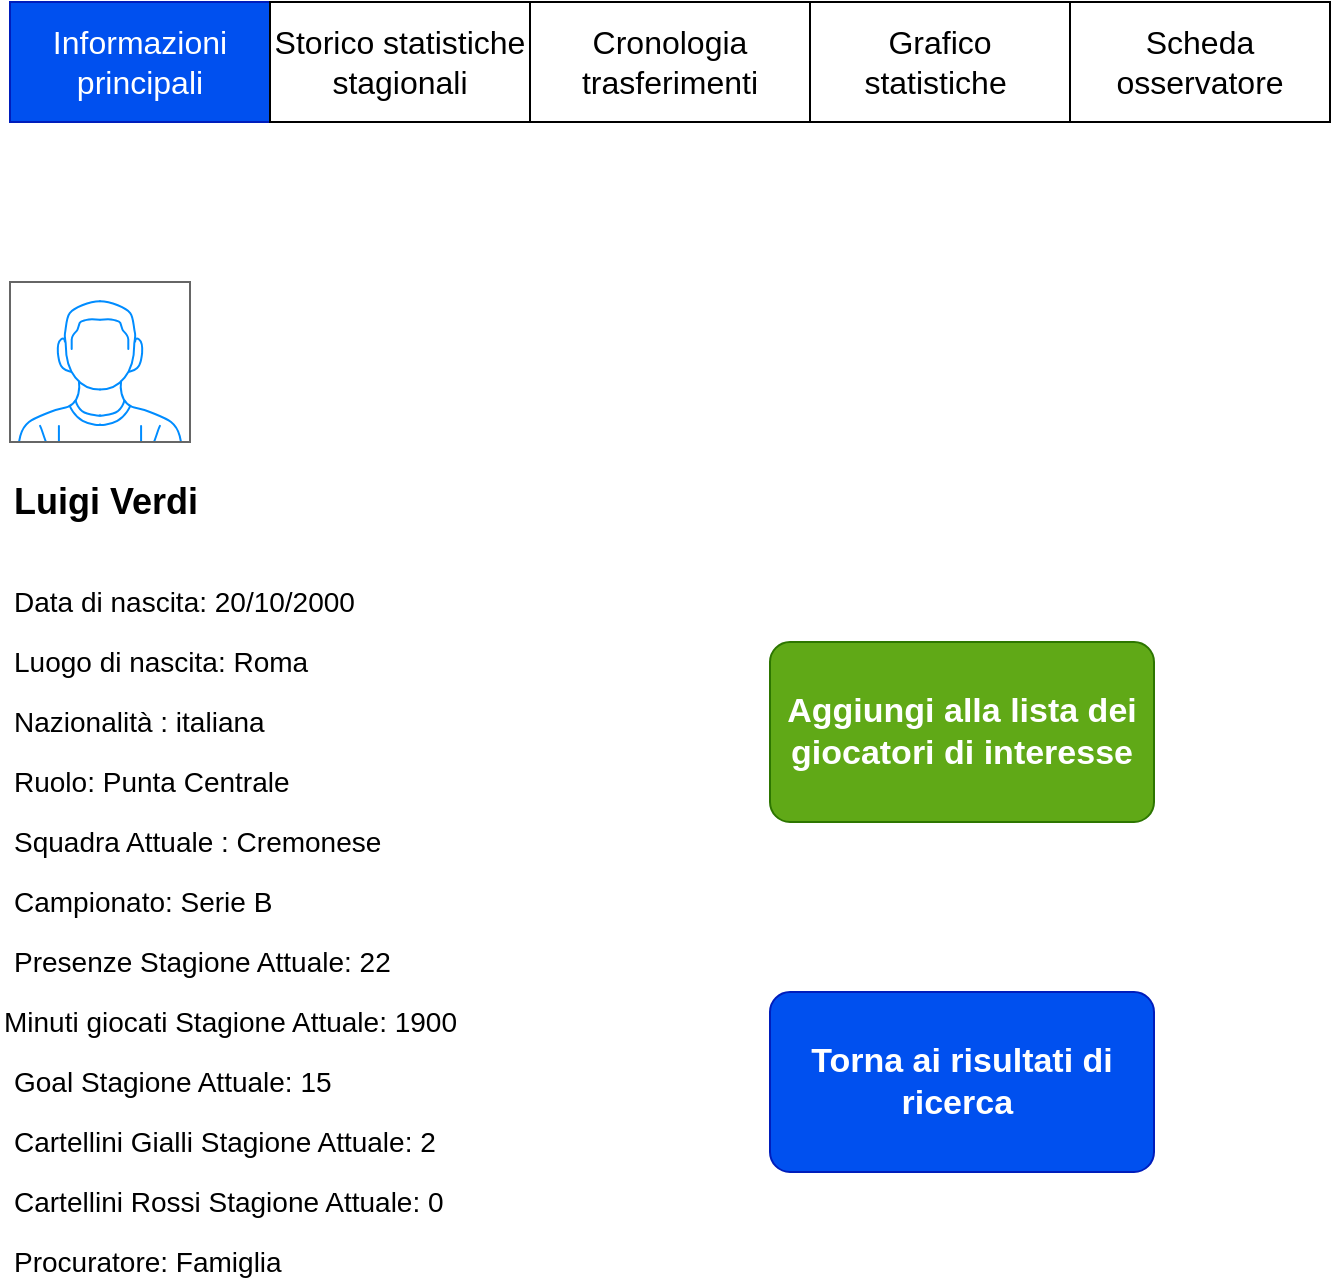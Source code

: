 <mxfile version="12.5.3" type="device"><diagram id="x-QDG0pYbNyyK2jGioUo" name="Page-1"><mxGraphModel dx="1038" dy="607" grid="1" gridSize="10" guides="1" tooltips="1" connect="1" arrows="1" fold="1" page="1" pageScale="1" pageWidth="827" pageHeight="1169" math="0" shadow="0"><root><mxCell id="0"/><mxCell id="1" parent="0"/><mxCell id="8KAfq_AMo4B2ei4xMI48-2" value="" style="verticalLabelPosition=bottom;shadow=0;dashed=0;align=center;html=1;verticalAlign=top;strokeWidth=1;shape=mxgraph.mockup.containers.userMale;strokeColor=#666666;strokeColor2=#008cff;" vertex="1" parent="1"><mxGeometry x="40" y="200" width="90" height="80" as="geometry"/></mxCell><mxCell id="8KAfq_AMo4B2ei4xMI48-3" value="&lt;font style=&quot;font-size: 18px&quot;&gt;&lt;b&gt;Luigi Verdi&lt;/b&gt;&lt;/font&gt;" style="text;html=1;align=left;verticalAlign=middle;resizable=0;points=[];autosize=1;" vertex="1" parent="1"><mxGeometry x="40" y="300" width="110" height="20" as="geometry"/></mxCell><mxCell id="8KAfq_AMo4B2ei4xMI48-4" value="&lt;font style=&quot;font-size: 14px&quot;&gt;Ruolo: Punta Centrale&amp;nbsp;&lt;/font&gt;" style="text;html=1;align=left;verticalAlign=middle;resizable=0;points=[];autosize=1;" vertex="1" parent="1"><mxGeometry x="40" y="440" width="160" height="20" as="geometry"/></mxCell><mxCell id="8KAfq_AMo4B2ei4xMI48-6" value="&lt;font style=&quot;font-size: 14px&quot;&gt;Luogo di nascita: Roma&amp;nbsp;&lt;/font&gt;" style="text;html=1;align=left;verticalAlign=middle;resizable=0;points=[];autosize=1;" vertex="1" parent="1"><mxGeometry x="40" y="380" width="170" height="20" as="geometry"/></mxCell><mxCell id="8KAfq_AMo4B2ei4xMI48-7" value="&lt;font style=&quot;font-size: 14px&quot;&gt;Nazionalità : italiana&lt;/font&gt;" style="text;html=1;align=left;verticalAlign=middle;resizable=0;points=[];autosize=1;" vertex="1" parent="1"><mxGeometry x="40" y="410" width="140" height="20" as="geometry"/></mxCell><mxCell id="8KAfq_AMo4B2ei4xMI48-8" value="&lt;font style=&quot;font-size: 14px&quot;&gt;Squadra Attuale : Cremonese&lt;/font&gt;" style="text;html=1;align=left;verticalAlign=middle;resizable=0;points=[];autosize=1;" vertex="1" parent="1"><mxGeometry x="40" y="470" width="200" height="20" as="geometry"/></mxCell><mxCell id="8KAfq_AMo4B2ei4xMI48-10" value="&lt;font style=&quot;font-size: 14px&quot;&gt;Data di nascita: 20/10/2000&amp;nbsp;&lt;/font&gt;" style="text;html=1;align=left;verticalAlign=middle;resizable=0;points=[];autosize=1;" vertex="1" parent="1"><mxGeometry x="40" y="350" width="190" height="20" as="geometry"/></mxCell><mxCell id="8KAfq_AMo4B2ei4xMI48-12" value="&lt;font style=&quot;font-size: 14px&quot;&gt;Campionato: Serie B&lt;/font&gt;" style="text;html=1;align=left;verticalAlign=middle;resizable=0;points=[];autosize=1;" vertex="1" parent="1"><mxGeometry x="40" y="500" width="140" height="20" as="geometry"/></mxCell><mxCell id="8KAfq_AMo4B2ei4xMI48-13" value="&lt;font style=&quot;font-size: 14px&quot;&gt;Presenze Stagione Attuale: 22&lt;/font&gt;" style="text;html=1;align=left;verticalAlign=middle;resizable=0;points=[];autosize=1;" vertex="1" parent="1"><mxGeometry x="40" y="530" width="200" height="20" as="geometry"/></mxCell><mxCell id="8KAfq_AMo4B2ei4xMI48-16" value="&lt;font style=&quot;font-size: 14px&quot;&gt;Minuti giocati Stagione Attuale: 1900&lt;/font&gt;" style="text;html=1;align=left;verticalAlign=middle;resizable=0;points=[];autosize=1;" vertex="1" parent="1"><mxGeometry x="35" y="560" width="240" height="20" as="geometry"/></mxCell><mxCell id="8KAfq_AMo4B2ei4xMI48-18" value="&lt;font style=&quot;font-size: 14px&quot;&gt;Goal Stagione Attuale: 15&lt;/font&gt;" style="text;html=1;align=left;verticalAlign=middle;resizable=0;points=[];autosize=1;" vertex="1" parent="1"><mxGeometry x="40" y="590" width="170" height="20" as="geometry"/></mxCell><mxCell id="8KAfq_AMo4B2ei4xMI48-20" value="&lt;font style=&quot;font-size: 14px&quot;&gt;Cartellini Gialli Stagione Attuale: 2&lt;/font&gt;" style="text;html=1;align=left;verticalAlign=middle;resizable=0;points=[];autosize=1;" vertex="1" parent="1"><mxGeometry x="40" y="620" width="230" height="20" as="geometry"/></mxCell><mxCell id="8KAfq_AMo4B2ei4xMI48-22" value="&lt;font style=&quot;font-size: 14px&quot;&gt;Cartellini Rossi Stagione Attuale: 0&lt;/font&gt;" style="text;html=1;align=left;verticalAlign=middle;resizable=0;points=[];autosize=1;" vertex="1" parent="1"><mxGeometry x="40" y="650" width="230" height="20" as="geometry"/></mxCell><mxCell id="8KAfq_AMo4B2ei4xMI48-24" value="&lt;font style=&quot;font-size: 14px&quot;&gt;Procuratore: Famiglia&lt;/font&gt;" style="text;html=1;align=left;verticalAlign=middle;resizable=0;points=[];autosize=1;" vertex="1" parent="1"><mxGeometry x="40" y="680" width="150" height="20" as="geometry"/></mxCell><mxCell id="8KAfq_AMo4B2ei4xMI48-25" value="&lt;font size=&quot;3&quot;&gt;Informazioni principali&lt;/font&gt;" style="rounded=0;whiteSpace=wrap;html=1;fillColor=#0050ef;strokeColor=#001DBC;fontColor=#ffffff;align=center;" vertex="1" parent="1"><mxGeometry x="40" y="60" width="130" height="60" as="geometry"/></mxCell><mxCell id="8KAfq_AMo4B2ei4xMI48-26" value="&lt;font size=&quot;3&quot;&gt;Storico statistiche stagionali&lt;/font&gt;" style="rounded=0;whiteSpace=wrap;html=1;align=center;" vertex="1" parent="1"><mxGeometry x="170" y="60" width="130" height="60" as="geometry"/></mxCell><mxCell id="8KAfq_AMo4B2ei4xMI48-29" value="&lt;font size=&quot;3&quot;&gt;Cronologia trasferimenti&lt;/font&gt;" style="rounded=0;whiteSpace=wrap;html=1;align=center;" vertex="1" parent="1"><mxGeometry x="300" y="60" width="140" height="60" as="geometry"/></mxCell><mxCell id="8KAfq_AMo4B2ei4xMI48-30" value="&lt;font size=&quot;3&quot;&gt;Grafico statistiche&amp;nbsp;&lt;/font&gt;" style="rounded=0;whiteSpace=wrap;html=1;align=center;" vertex="1" parent="1"><mxGeometry x="440" y="60" width="130" height="60" as="geometry"/></mxCell><mxCell id="8KAfq_AMo4B2ei4xMI48-31" value="Aggiungi alla lista dei giocatori di interesse" style="strokeWidth=1;shadow=0;dashed=0;align=center;html=1;shape=mxgraph.mockup.buttons.button;strokeColor=#2D7600;mainText=;buttonStyle=round;fontSize=17;fontStyle=1;fillColor=#60a917;whiteSpace=wrap;fontColor=#ffffff;" vertex="1" parent="1"><mxGeometry x="420" y="380" width="192" height="90" as="geometry"/></mxCell><mxCell id="8KAfq_AMo4B2ei4xMI48-32" value="Torna ai risultati di ricerca&amp;nbsp;" style="strokeWidth=1;shadow=0;dashed=0;align=center;html=1;shape=mxgraph.mockup.buttons.button;strokeColor=#001DBC;mainText=;buttonStyle=round;fontSize=17;fontStyle=1;fillColor=#0050ef;whiteSpace=wrap;fontColor=#ffffff;" vertex="1" parent="1"><mxGeometry x="420" y="555" width="192" height="90" as="geometry"/></mxCell><mxCell id="8KAfq_AMo4B2ei4xMI48-35" value="&lt;font size=&quot;3&quot;&gt;Scheda osservatore&lt;/font&gt;" style="rounded=0;whiteSpace=wrap;html=1;" vertex="1" parent="1"><mxGeometry x="570" y="60" width="130" height="60" as="geometry"/></mxCell></root></mxGraphModel></diagram></mxfile>